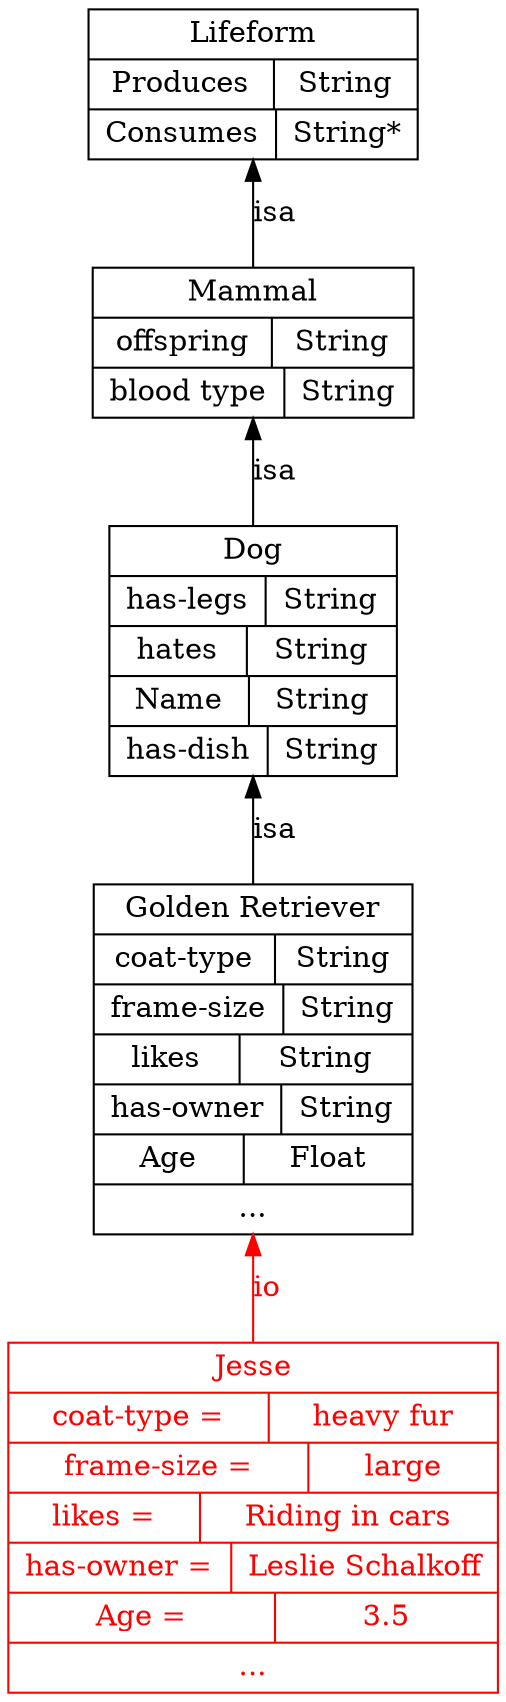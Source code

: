 digraph "takehome-2part(ii)" {
	node [label="\N"];
	graph [bb="0,0,194,808"];
	Mammal [label="{Mammal|{offspring|String}|{blood type|String}}", shape=record, color="0.0,0.0,0.0", fontcolor="0.0,0.0,0.0", pos="97,648", rects="34,660,160,684 34,636,105,660 105,636,160,660 34,612,110,636 110,612,160,636", width="1.75", height="1.00"];
	Lifeform [label="{Lifeform|{Produces|String}|{Consumes|String*}}", shape=record, color="0.0,0.0,0.0", fontcolor="0.0,0.0,0.0", pos="97,772", rects="32,784,162,808 32,760,106,784 106,760,162,784 32,736,106,760 106,736,162,760", width="1.81", height="1.00"];
	"takehome-2part(i)_Class21" [label="{Jesse|{coat-type =|{heavy fur}}|{frame-size =|{large}}|{likes =|{Riding in cars}}|{has-owner =|{Leslie Schalkoff}}|{Age =|{3.5}\
}|{...}}", shape=record, color="0.0,1.0,1.0", fontcolor="0.0,1.0,1.0", pos="97,84", rects="0,144,194,168 0,120,102,144 102,120,194,144 0,96,118,120 118,96,194,120 0,72,76,96 76,72,194,96 0,48,87,72 87,48,194,72 0,24,106\
,48 106,24,194,48 0,0,194,24", width="2.69", height="2.33"];
	"Golden Retriever" [label="{Golden Retriever|{coat-type|String}|{frame-size|String}|{likes|String}|{has-owner|String}|{Age|Float}|{...}}", shape=record, color="0.0,0.0,0.0", fontcolor="0.0,0.0,0.0", pos="97,304", rects="35,364,160,388 35,340,106,364 106,340,160,364 35,316,109,340 109,316,160,340 35,292,94,316 94,292,160,316 35,268,110,292 110,268\
,160,292 35,244,94,268 94,244,160,268 35,220,160,244", width="1.72", height="2.33"];
	Dog [label="{Dog|{has-legs|String}|{hates|String}|{Name|String}|{has-dish|String}}", shape=record, color="0.0,0.0,0.0", fontcolor="0.0,0.0,0.0", pos="97,500", rects="41,536,154,560 41,512,104,536 104,512,154,536 41,488,95,512 95,488,154,512 41,464,98,488 98,464,154,488 41,440,104,464 104,440,1\
54,464", width="1.56", height="1.67"];
	Lifeform -> Mammal [dir=back, label=isa, color="0.0,0.0,0.0", fontcolor="0.0,0.0,0.0", pos="s,97,736 97,726 97,712 97,698 97,684", lp="105,710"];
	"Golden Retriever" -> "takehome-2part(i)_Class21" [dir=back, label=io, color="0.0,1.0,1.0", fontcolor="0.0,1.0,1.0", pos="s,97,220 97,210 97,196 97,182 97,168", lp="102,194"];
	Mammal -> Dog [dir=back, label=isa, color="0.0,0.0,0.0", fontcolor="0.0,0.0,0.0", pos="s,97,612 97,602 97,588 97,574 97,560", lp="105,586"];
	Dog -> "Golden Retriever" [dir=back, label=isa, color="0.0,0.0,0.0", fontcolor="0.0,0.0,0.0", pos="s,97,440 97,430 97,416 97,402 97,388", lp="105,414"];
}
